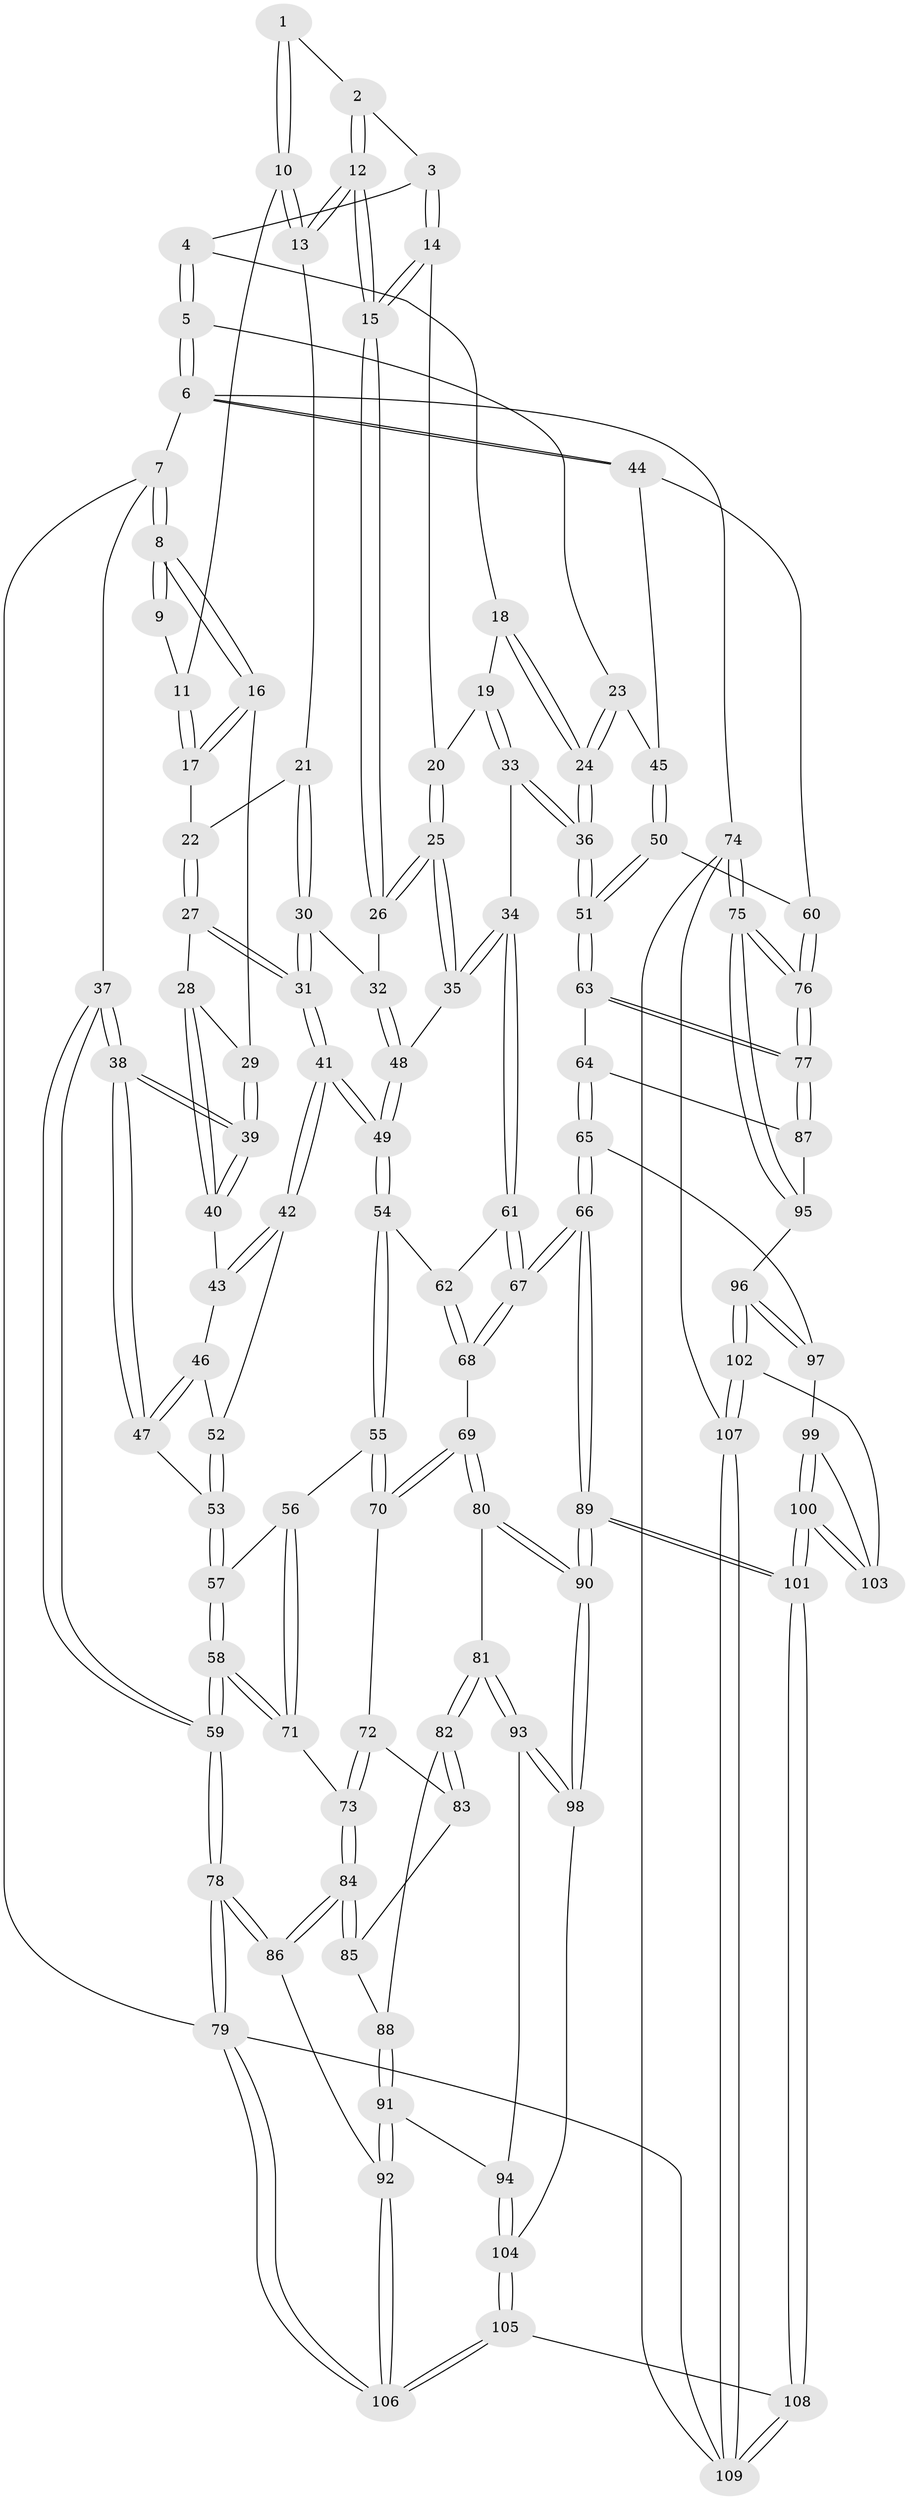 // Generated by graph-tools (version 1.1) at 2025/38/03/09/25 02:38:36]
// undirected, 109 vertices, 269 edges
graph export_dot {
graph [start="1"]
  node [color=gray90,style=filled];
  1 [pos="+0.37413253866665674+0"];
  2 [pos="+0.4187335845709619+0"];
  3 [pos="+0.5484471814761732+0"];
  4 [pos="+0.7378040642535282+0"];
  5 [pos="+1+0"];
  6 [pos="+1+0"];
  7 [pos="+0+0"];
  8 [pos="+0+0"];
  9 [pos="+0.21401698427821772+0"];
  10 [pos="+0.284590532381842+0.09855529500591935"];
  11 [pos="+0.20853256657630392+0.040719692522359754"];
  12 [pos="+0.34729338127932113+0.13581344232342082"];
  13 [pos="+0.29251367927389466+0.11437139833071633"];
  14 [pos="+0.5050649618462778+0.0038790398839505485"];
  15 [pos="+0.36956751727927184+0.1531365254797454"];
  16 [pos="+0.1001928890997212+0.10700946160530049"];
  17 [pos="+0.10194113072651344+0.10709844791291401"];
  18 [pos="+0.685228072975575+0.0862934658130386"];
  19 [pos="+0.6205303072930572+0.1601155195958954"];
  20 [pos="+0.5339566197207621+0.11969946466067723"];
  21 [pos="+0.24282311236188228+0.15133598733391798"];
  22 [pos="+0.16307031073634815+0.1486690478503231"];
  23 [pos="+0.8769336859799604+0.18735858350935183"];
  24 [pos="+0.8159945586916673+0.2506838245732538"];
  25 [pos="+0.44023790136952984+0.2337719139593816"];
  26 [pos="+0.3915497955744156+0.20516123653513446"];
  27 [pos="+0.17393377787706862+0.23193332566200253"];
  28 [pos="+0.10537524811374706+0.2383317053814089"];
  29 [pos="+0.07242856142814748+0.18574560131337767"];
  30 [pos="+0.23007573484898455+0.2702438022827814"];
  31 [pos="+0.22777572160362516+0.27289134806983095"];
  32 [pos="+0.390365670314046+0.20599191560282304"];
  33 [pos="+0.6213882764695968+0.37748248372279536"];
  34 [pos="+0.593695325919345+0.3824384182000615"];
  35 [pos="+0.5116531104827502+0.33595946451099473"];
  36 [pos="+0.7543557434411335+0.4022047674036249"];
  37 [pos="+0+0.33175824600765963"];
  38 [pos="+0+0.33052463745825134"];
  39 [pos="+0+0.3216121561460025"];
  40 [pos="+0.09971341613747299+0.2693500509888647"];
  41 [pos="+0.21598389335381304+0.36660752529788204"];
  42 [pos="+0.18436798524727627+0.3554366342223262"];
  43 [pos="+0.09981461104939351+0.26959858424885225"];
  44 [pos="+1+0.29009961130255624"];
  45 [pos="+1+0.29051167322354443"];
  46 [pos="+0.06402004890890708+0.3446526237018846"];
  47 [pos="+0+0.37476262501008606"];
  48 [pos="+0.2626345333180105+0.41795248438274474"];
  49 [pos="+0.2471606060013913+0.4266285197199711"];
  50 [pos="+0.7952627743468742+0.4288563212216087"];
  51 [pos="+0.7815618324902021+0.4322287077292551"];
  52 [pos="+0.1566461090580781+0.3557297459629242"];
  53 [pos="+0.03190358570151166+0.42434894870162737"];
  54 [pos="+0.24519641380852253+0.4392105334725952"];
  55 [pos="+0.2215898656605627+0.4778244136720943"];
  56 [pos="+0.1432497464427468+0.4984108159014415"];
  57 [pos="+0.10097581357911085+0.48245002565564415"];
  58 [pos="+0+0.598300266274537"];
  59 [pos="+0+0.5919743488918053"];
  60 [pos="+1+0.420603188409868"];
  61 [pos="+0.5157460622759904+0.504417390394424"];
  62 [pos="+0.4141299458970784+0.5173393319792443"];
  63 [pos="+0.7967482163389542+0.48798070720921705"];
  64 [pos="+0.7756993036973066+0.5949077628351831"];
  65 [pos="+0.595111081080713+0.6912238548252251"];
  66 [pos="+0.5350688512046138+0.687596237832718"];
  67 [pos="+0.5192592858543016+0.6629573632121151"];
  68 [pos="+0.33458019557919916+0.6521402664848434"];
  69 [pos="+0.3253520995662616+0.6553868483317061"];
  70 [pos="+0.2562908569577307+0.5984934433249376"];
  71 [pos="+0.06344415409663044+0.635633524288304"];
  72 [pos="+0.20636787632307277+0.639614506412357"];
  73 [pos="+0.07103997912951847+0.6460099239132974"];
  74 [pos="+1+0.9967517094528959"];
  75 [pos="+1+0.7532778026180357"];
  76 [pos="+1+0.6747953159470541"];
  77 [pos="+1+0.6727204673295996"];
  78 [pos="+0+0.8759923532345789"];
  79 [pos="+0+1"];
  80 [pos="+0.3209812930544922+0.6881330425060126"];
  81 [pos="+0.24942086324758614+0.7483301667923453"];
  82 [pos="+0.22662524050420862+0.7353470865918369"];
  83 [pos="+0.20072095648558214+0.6584575627227199"];
  84 [pos="+0.08211199363656882+0.6910353179975729"];
  85 [pos="+0.1640145806915953+0.7162607038258769"];
  86 [pos="+0.05745997874073295+0.7877442803973166"];
  87 [pos="+0.795710050122352+0.6502258419547651"];
  88 [pos="+0.169507831488819+0.7258785477167873"];
  89 [pos="+0.4427775097287448+0.9289506234430507"];
  90 [pos="+0.4387163472680273+0.9244693039534814"];
  91 [pos="+0.15597864080467008+0.8023663537471212"];
  92 [pos="+0.09710082650116857+0.8165150175686879"];
  93 [pos="+0.24793266103931222+0.7548229635296718"];
  94 [pos="+0.19782081504078206+0.8144720750738775"];
  95 [pos="+0.8241663364879335+0.7556835559551707"];
  96 [pos="+0.8164738993988556+0.7712652749137747"];
  97 [pos="+0.6488516071304947+0.7610468393310524"];
  98 [pos="+0.32521896408665074+0.8593593092889318"];
  99 [pos="+0.6486681245272652+0.8075016168333113"];
  100 [pos="+0.5347726171963479+0.9786730518303994"];
  101 [pos="+0.4649199496210157+1"];
  102 [pos="+0.8013620904961157+0.8510601274097402"];
  103 [pos="+0.7777758232619643+0.8567091718103538"];
  104 [pos="+0.20774884907873115+0.8309464055440358"];
  105 [pos="+0.15211273136383063+1"];
  106 [pos="+0.13598509806652018+1"];
  107 [pos="+0.8205803030089929+0.8866173966016087"];
  108 [pos="+0.45318909355618797+1"];
  109 [pos="+0.7780520611206831+1"];
  1 -- 2;
  1 -- 10;
  1 -- 10;
  2 -- 3;
  2 -- 12;
  2 -- 12;
  3 -- 4;
  3 -- 14;
  3 -- 14;
  4 -- 5;
  4 -- 5;
  4 -- 18;
  5 -- 6;
  5 -- 6;
  5 -- 23;
  6 -- 7;
  6 -- 44;
  6 -- 44;
  6 -- 74;
  7 -- 8;
  7 -- 8;
  7 -- 37;
  7 -- 79;
  8 -- 9;
  8 -- 9;
  8 -- 16;
  8 -- 16;
  9 -- 11;
  10 -- 11;
  10 -- 13;
  10 -- 13;
  11 -- 17;
  11 -- 17;
  12 -- 13;
  12 -- 13;
  12 -- 15;
  12 -- 15;
  13 -- 21;
  14 -- 15;
  14 -- 15;
  14 -- 20;
  15 -- 26;
  15 -- 26;
  16 -- 17;
  16 -- 17;
  16 -- 29;
  17 -- 22;
  18 -- 19;
  18 -- 24;
  18 -- 24;
  19 -- 20;
  19 -- 33;
  19 -- 33;
  20 -- 25;
  20 -- 25;
  21 -- 22;
  21 -- 30;
  21 -- 30;
  22 -- 27;
  22 -- 27;
  23 -- 24;
  23 -- 24;
  23 -- 45;
  24 -- 36;
  24 -- 36;
  25 -- 26;
  25 -- 26;
  25 -- 35;
  25 -- 35;
  26 -- 32;
  27 -- 28;
  27 -- 31;
  27 -- 31;
  28 -- 29;
  28 -- 40;
  28 -- 40;
  29 -- 39;
  29 -- 39;
  30 -- 31;
  30 -- 31;
  30 -- 32;
  31 -- 41;
  31 -- 41;
  32 -- 48;
  32 -- 48;
  33 -- 34;
  33 -- 36;
  33 -- 36;
  34 -- 35;
  34 -- 35;
  34 -- 61;
  34 -- 61;
  35 -- 48;
  36 -- 51;
  36 -- 51;
  37 -- 38;
  37 -- 38;
  37 -- 59;
  37 -- 59;
  38 -- 39;
  38 -- 39;
  38 -- 47;
  38 -- 47;
  39 -- 40;
  39 -- 40;
  40 -- 43;
  41 -- 42;
  41 -- 42;
  41 -- 49;
  41 -- 49;
  42 -- 43;
  42 -- 43;
  42 -- 52;
  43 -- 46;
  44 -- 45;
  44 -- 60;
  45 -- 50;
  45 -- 50;
  46 -- 47;
  46 -- 47;
  46 -- 52;
  47 -- 53;
  48 -- 49;
  48 -- 49;
  49 -- 54;
  49 -- 54;
  50 -- 51;
  50 -- 51;
  50 -- 60;
  51 -- 63;
  51 -- 63;
  52 -- 53;
  52 -- 53;
  53 -- 57;
  53 -- 57;
  54 -- 55;
  54 -- 55;
  54 -- 62;
  55 -- 56;
  55 -- 70;
  55 -- 70;
  56 -- 57;
  56 -- 71;
  56 -- 71;
  57 -- 58;
  57 -- 58;
  58 -- 59;
  58 -- 59;
  58 -- 71;
  58 -- 71;
  59 -- 78;
  59 -- 78;
  60 -- 76;
  60 -- 76;
  61 -- 62;
  61 -- 67;
  61 -- 67;
  62 -- 68;
  62 -- 68;
  63 -- 64;
  63 -- 77;
  63 -- 77;
  64 -- 65;
  64 -- 65;
  64 -- 87;
  65 -- 66;
  65 -- 66;
  65 -- 97;
  66 -- 67;
  66 -- 67;
  66 -- 89;
  66 -- 89;
  67 -- 68;
  67 -- 68;
  68 -- 69;
  69 -- 70;
  69 -- 70;
  69 -- 80;
  69 -- 80;
  70 -- 72;
  71 -- 73;
  72 -- 73;
  72 -- 73;
  72 -- 83;
  73 -- 84;
  73 -- 84;
  74 -- 75;
  74 -- 75;
  74 -- 107;
  74 -- 109;
  75 -- 76;
  75 -- 76;
  75 -- 95;
  75 -- 95;
  76 -- 77;
  76 -- 77;
  77 -- 87;
  77 -- 87;
  78 -- 79;
  78 -- 79;
  78 -- 86;
  78 -- 86;
  79 -- 106;
  79 -- 106;
  79 -- 109;
  80 -- 81;
  80 -- 90;
  80 -- 90;
  81 -- 82;
  81 -- 82;
  81 -- 93;
  81 -- 93;
  82 -- 83;
  82 -- 83;
  82 -- 88;
  83 -- 85;
  84 -- 85;
  84 -- 85;
  84 -- 86;
  84 -- 86;
  85 -- 88;
  86 -- 92;
  87 -- 95;
  88 -- 91;
  88 -- 91;
  89 -- 90;
  89 -- 90;
  89 -- 101;
  89 -- 101;
  90 -- 98;
  90 -- 98;
  91 -- 92;
  91 -- 92;
  91 -- 94;
  92 -- 106;
  92 -- 106;
  93 -- 94;
  93 -- 98;
  93 -- 98;
  94 -- 104;
  94 -- 104;
  95 -- 96;
  96 -- 97;
  96 -- 97;
  96 -- 102;
  96 -- 102;
  97 -- 99;
  98 -- 104;
  99 -- 100;
  99 -- 100;
  99 -- 103;
  100 -- 101;
  100 -- 101;
  100 -- 103;
  100 -- 103;
  101 -- 108;
  101 -- 108;
  102 -- 103;
  102 -- 107;
  102 -- 107;
  104 -- 105;
  104 -- 105;
  105 -- 106;
  105 -- 106;
  105 -- 108;
  107 -- 109;
  107 -- 109;
  108 -- 109;
  108 -- 109;
}
